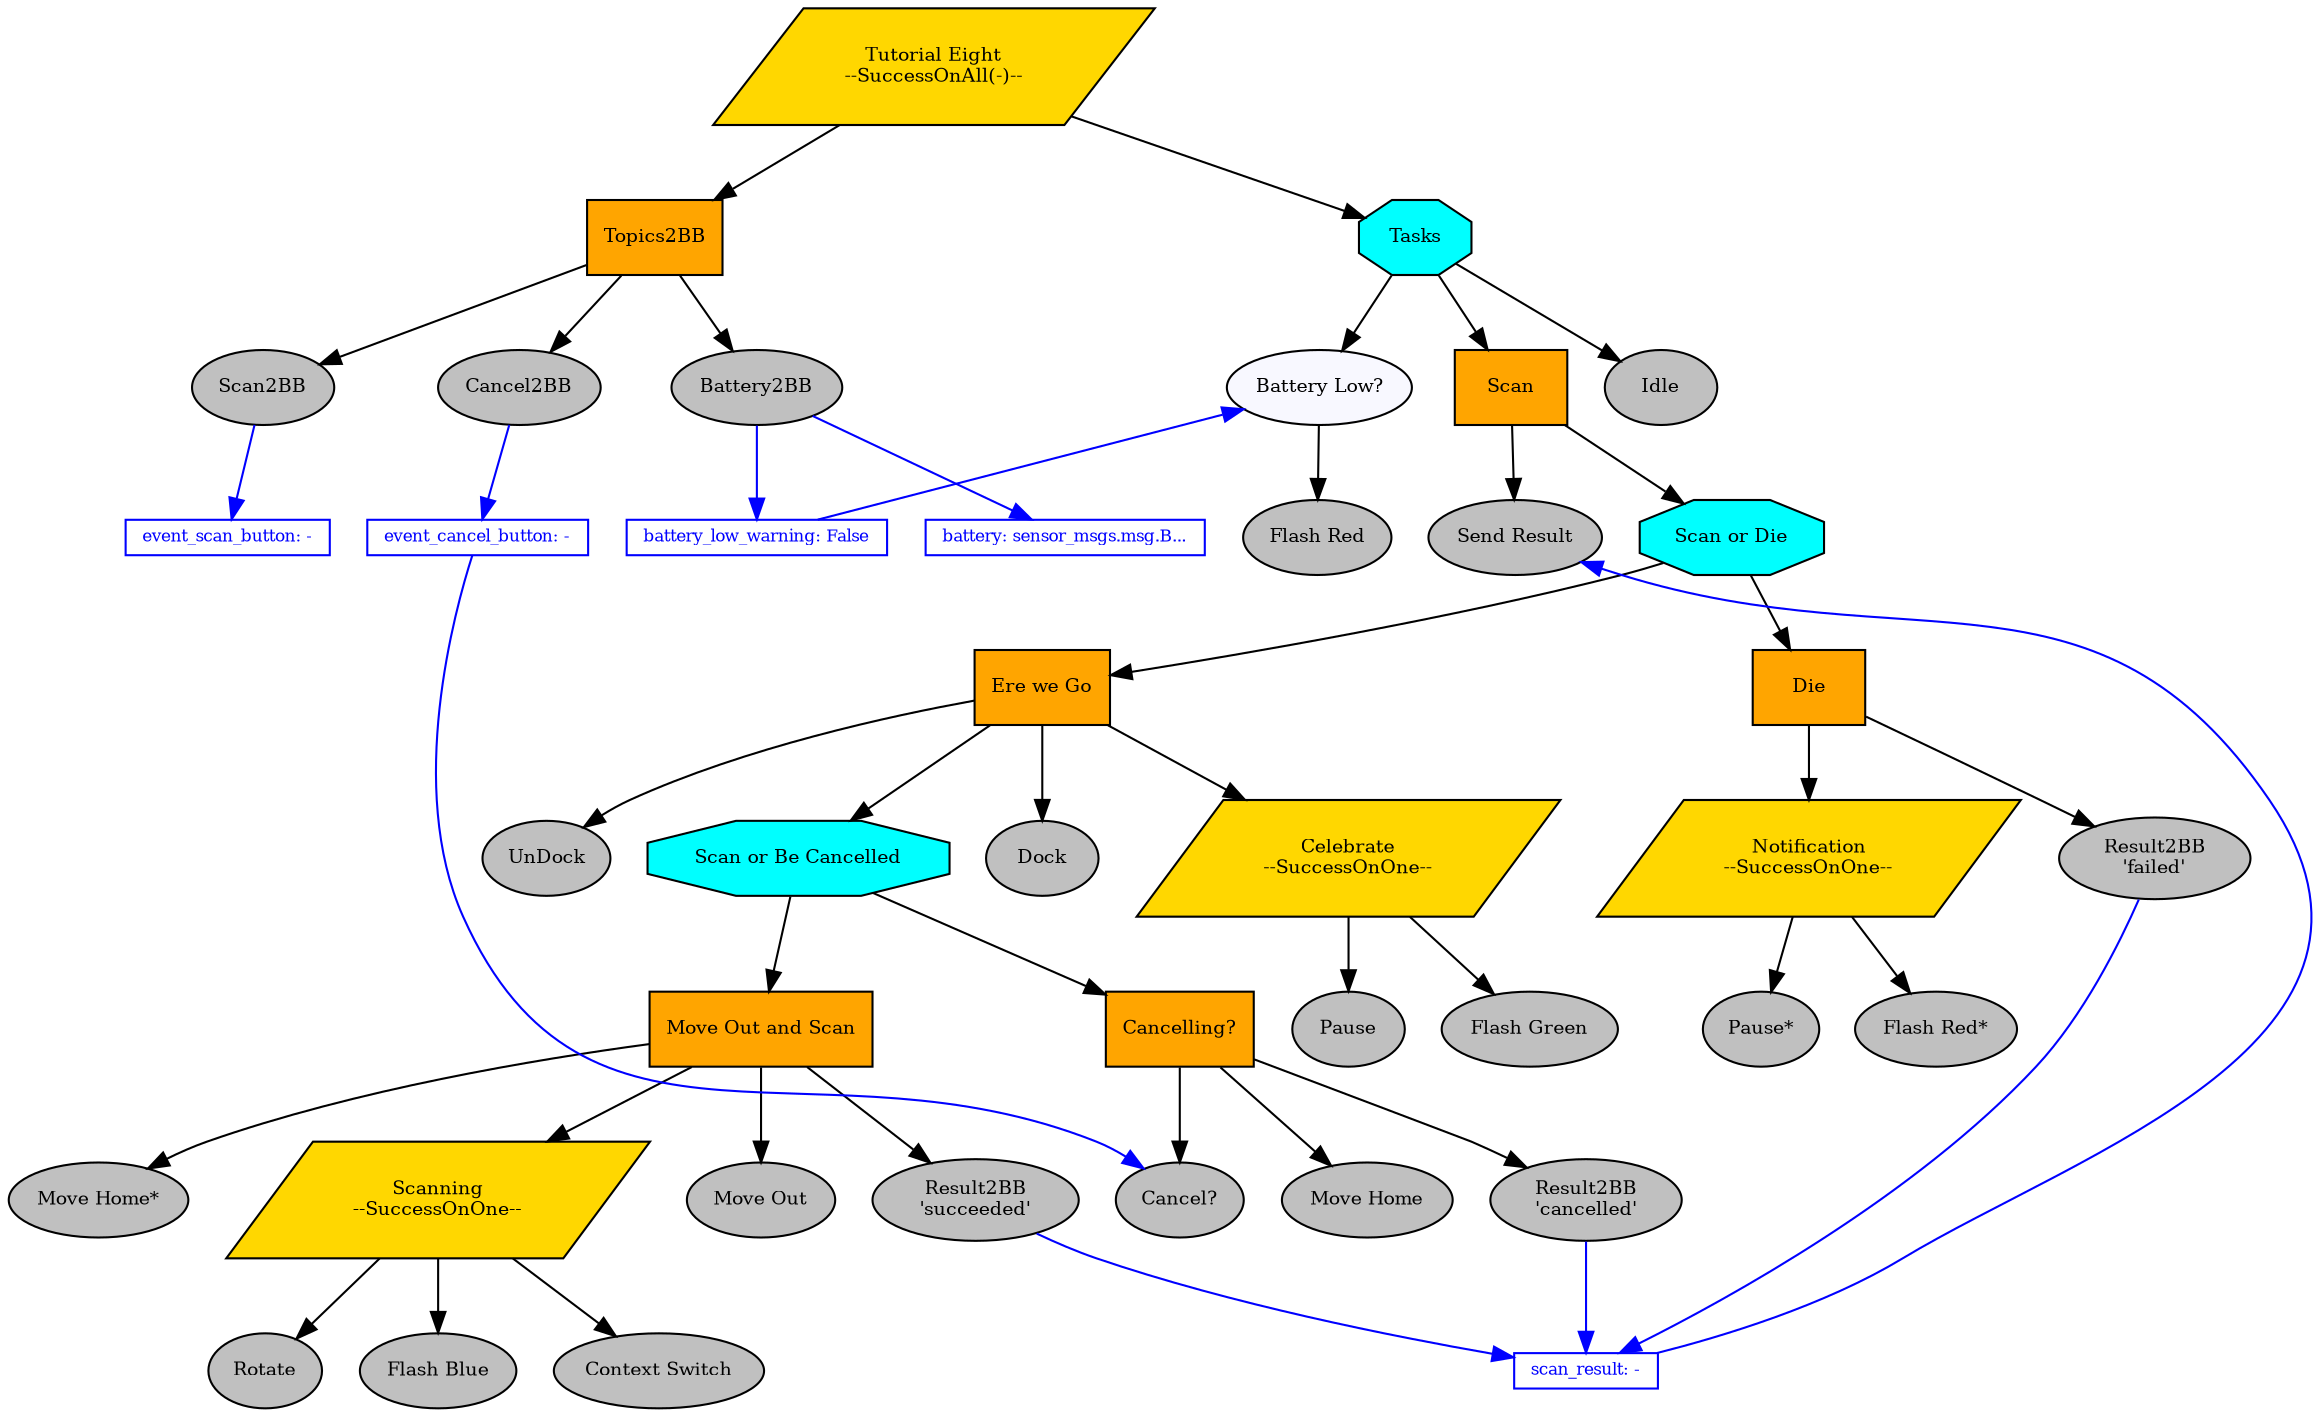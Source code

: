 digraph pastafarianism {
graph [fontname="times-roman"];
node [fontname="times-roman"];
edge [fontname="times-roman"];
"Tutorial Eight" [label="Tutorial Eight\n--SuccessOnAll(-)--", shape=parallelogram, style=filled, fillcolor=gold, fontsize=9, fontcolor=black];
Topics2BB [label=Topics2BB, shape=box, style=filled, fillcolor=orange, fontsize=9, fontcolor=black];
"Tutorial Eight" -> Topics2BB;
Scan2BB [label=Scan2BB, shape=ellipse, style=filled, fillcolor=gray, fontsize=9, fontcolor=black];
Topics2BB -> Scan2BB;
Cancel2BB [label=Cancel2BB, shape=ellipse, style=filled, fillcolor=gray, fontsize=9, fontcolor=black];
Topics2BB -> Cancel2BB;
Battery2BB [label=Battery2BB, shape=ellipse, style=filled, fillcolor=gray, fontsize=9, fontcolor=black];
Topics2BB -> Battery2BB;
subgraph  {
label=children_of_Topics2BB;
rank=same;
Scan2BB [label=Scan2BB, shape=ellipse, style=filled, fillcolor=gray, fontsize=9, fontcolor=black];
Cancel2BB [label=Cancel2BB, shape=ellipse, style=filled, fillcolor=gray, fontsize=9, fontcolor=black];
Battery2BB [label=Battery2BB, shape=ellipse, style=filled, fillcolor=gray, fontsize=9, fontcolor=black];
}

Tasks [label=Tasks, shape=octagon, style=filled, fillcolor=cyan, fontsize=9, fontcolor=black];
"Tutorial Eight" -> Tasks;
"Battery Low?" [label="Battery Low?", shape=ellipse, style=filled, fillcolor=ghostwhite, fontsize=9, fontcolor=black];
Tasks -> "Battery Low?";
"Flash Red" [label="Flash Red", shape=ellipse, style=filled, fillcolor=gray, fontsize=9, fontcolor=black];
"Battery Low?" -> "Flash Red";
Scan [label=Scan, shape=box, style=filled, fillcolor=orange, fontsize=9, fontcolor=black];
Tasks -> Scan;
"Scan or Die" [label="Scan or Die", shape=octagon, style=filled, fillcolor=cyan, fontsize=9, fontcolor=black];
Scan -> "Scan or Die";
"Ere we Go" [label="Ere we Go", shape=box, style=filled, fillcolor=orange, fontsize=9, fontcolor=black];
"Scan or Die" -> "Ere we Go";
UnDock [label=UnDock, shape=ellipse, style=filled, fillcolor=gray, fontsize=9, fontcolor=black];
"Ere we Go" -> UnDock;
"Scan or Be Cancelled" [label="Scan or Be Cancelled", shape=octagon, style=filled, fillcolor=cyan, fontsize=9, fontcolor=black];
"Ere we Go" -> "Scan or Be Cancelled";
"Cancelling?" [label="Cancelling?", shape=box, style=filled, fillcolor=orange, fontsize=9, fontcolor=black];
"Scan or Be Cancelled" -> "Cancelling?";
"Cancel?" [label="Cancel?", shape=ellipse, style=filled, fillcolor=gray, fontsize=9, fontcolor=black];
"Cancelling?" -> "Cancel?";
"Move Home" [label="Move Home", shape=ellipse, style=filled, fillcolor=gray, fontsize=9, fontcolor=black];
"Cancelling?" -> "Move Home";
"Result2BB\n'cancelled'" [label="Result2BB\n'cancelled'", shape=ellipse, style=filled, fillcolor=gray, fontsize=9, fontcolor=black];
"Cancelling?" -> "Result2BB\n'cancelled'";
subgraph  {
label="children_of_Cancelling?";
rank=same;
"Cancel?" [label="Cancel?", shape=ellipse, style=filled, fillcolor=gray, fontsize=9, fontcolor=black];
"Move Home" [label="Move Home", shape=ellipse, style=filled, fillcolor=gray, fontsize=9, fontcolor=black];
"Result2BB\n'cancelled'" [label="Result2BB\n'cancelled'", shape=ellipse, style=filled, fillcolor=gray, fontsize=9, fontcolor=black];
}

"Move Out and Scan" [label="Move Out and Scan", shape=box, style=filled, fillcolor=orange, fontsize=9, fontcolor=black];
"Scan or Be Cancelled" -> "Move Out and Scan";
"Move Out" [label="Move Out", shape=ellipse, style=filled, fillcolor=gray, fontsize=9, fontcolor=black];
"Move Out and Scan" -> "Move Out";
Scanning [label="Scanning\n--SuccessOnOne--", shape=parallelogram, style=filled, fillcolor=gold, fontsize=9, fontcolor=black];
"Move Out and Scan" -> Scanning;
"Context Switch" [label="Context Switch", shape=ellipse, style=filled, fillcolor=gray, fontsize=9, fontcolor=black];
Scanning -> "Context Switch";
Rotate [label=Rotate, shape=ellipse, style=filled, fillcolor=gray, fontsize=9, fontcolor=black];
Scanning -> Rotate;
"Flash Blue" [label="Flash Blue", shape=ellipse, style=filled, fillcolor=gray, fontsize=9, fontcolor=black];
Scanning -> "Flash Blue";
subgraph  {
label=children_of_Scanning;
rank=same;
"Context Switch" [label="Context Switch", shape=ellipse, style=filled, fillcolor=gray, fontsize=9, fontcolor=black];
Rotate [label=Rotate, shape=ellipse, style=filled, fillcolor=gray, fontsize=9, fontcolor=black];
"Flash Blue" [label="Flash Blue", shape=ellipse, style=filled, fillcolor=gray, fontsize=9, fontcolor=black];
}

"Move Home*" [label="Move Home*", shape=ellipse, style=filled, fillcolor=gray, fontsize=9, fontcolor=black];
"Move Out and Scan" -> "Move Home*";
"Result2BB\n'succeeded'" [label="Result2BB\n'succeeded'", shape=ellipse, style=filled, fillcolor=gray, fontsize=9, fontcolor=black];
"Move Out and Scan" -> "Result2BB\n'succeeded'";
subgraph  {
label="children_of_Move Out and Scan";
rank=same;
"Move Out" [label="Move Out", shape=ellipse, style=filled, fillcolor=gray, fontsize=9, fontcolor=black];
Scanning [label="Scanning\n--SuccessOnOne--", shape=parallelogram, style=filled, fillcolor=gold, fontsize=9, fontcolor=black];
"Move Home*" [label="Move Home*", shape=ellipse, style=filled, fillcolor=gray, fontsize=9, fontcolor=black];
"Result2BB\n'succeeded'" [label="Result2BB\n'succeeded'", shape=ellipse, style=filled, fillcolor=gray, fontsize=9, fontcolor=black];
}

subgraph  {
label="children_of_Scan or Be Cancelled";
rank=same;
"Cancelling?" [label="Cancelling?", shape=box, style=filled, fillcolor=orange, fontsize=9, fontcolor=black];
"Move Out and Scan" [label="Move Out and Scan", shape=box, style=filled, fillcolor=orange, fontsize=9, fontcolor=black];
}

Dock [label=Dock, shape=ellipse, style=filled, fillcolor=gray, fontsize=9, fontcolor=black];
"Ere we Go" -> Dock;
Celebrate [label="Celebrate\n--SuccessOnOne--", shape=parallelogram, style=filled, fillcolor=gold, fontsize=9, fontcolor=black];
"Ere we Go" -> Celebrate;
"Flash Green" [label="Flash Green", shape=ellipse, style=filled, fillcolor=gray, fontsize=9, fontcolor=black];
Celebrate -> "Flash Green";
Pause [label=Pause, shape=ellipse, style=filled, fillcolor=gray, fontsize=9, fontcolor=black];
Celebrate -> Pause;
subgraph  {
label=children_of_Celebrate;
rank=same;
"Flash Green" [label="Flash Green", shape=ellipse, style=filled, fillcolor=gray, fontsize=9, fontcolor=black];
Pause [label=Pause, shape=ellipse, style=filled, fillcolor=gray, fontsize=9, fontcolor=black];
}

subgraph  {
label="children_of_Ere we Go";
rank=same;
UnDock [label=UnDock, shape=ellipse, style=filled, fillcolor=gray, fontsize=9, fontcolor=black];
"Scan or Be Cancelled" [label="Scan or Be Cancelled", shape=octagon, style=filled, fillcolor=cyan, fontsize=9, fontcolor=black];
Dock [label=Dock, shape=ellipse, style=filled, fillcolor=gray, fontsize=9, fontcolor=black];
Celebrate [label="Celebrate\n--SuccessOnOne--", shape=parallelogram, style=filled, fillcolor=gold, fontsize=9, fontcolor=black];
}

Die [label=Die, shape=box, style=filled, fillcolor=orange, fontsize=9, fontcolor=black];
"Scan or Die" -> Die;
Notification [label="Notification\n--SuccessOnOne--", shape=parallelogram, style=filled, fillcolor=gold, fontsize=9, fontcolor=black];
Die -> Notification;
"Flash Red*" [label="Flash Red*", shape=ellipse, style=filled, fillcolor=gray, fontsize=9, fontcolor=black];
Notification -> "Flash Red*";
"Pause*" [label="Pause*", shape=ellipse, style=filled, fillcolor=gray, fontsize=9, fontcolor=black];
Notification -> "Pause*";
subgraph  {
label=children_of_Notification;
rank=same;
"Flash Red*" [label="Flash Red*", shape=ellipse, style=filled, fillcolor=gray, fontsize=9, fontcolor=black];
"Pause*" [label="Pause*", shape=ellipse, style=filled, fillcolor=gray, fontsize=9, fontcolor=black];
}

"Result2BB\n'failed'" [label="Result2BB\n'failed'", shape=ellipse, style=filled, fillcolor=gray, fontsize=9, fontcolor=black];
Die -> "Result2BB\n'failed'";
subgraph  {
label=children_of_Die;
rank=same;
Notification [label="Notification\n--SuccessOnOne--", shape=parallelogram, style=filled, fillcolor=gold, fontsize=9, fontcolor=black];
"Result2BB\n'failed'" [label="Result2BB\n'failed'", shape=ellipse, style=filled, fillcolor=gray, fontsize=9, fontcolor=black];
}

subgraph  {
label="children_of_Scan or Die";
rank=same;
"Ere we Go" [label="Ere we Go", shape=box, style=filled, fillcolor=orange, fontsize=9, fontcolor=black];
Die [label=Die, shape=box, style=filled, fillcolor=orange, fontsize=9, fontcolor=black];
}

"Send Result" [label="Send Result", shape=ellipse, style=filled, fillcolor=gray, fontsize=9, fontcolor=black];
Scan -> "Send Result";
subgraph  {
label=children_of_Scan;
rank=same;
"Scan or Die" [label="Scan or Die", shape=octagon, style=filled, fillcolor=cyan, fontsize=9, fontcolor=black];
"Send Result" [label="Send Result", shape=ellipse, style=filled, fillcolor=gray, fontsize=9, fontcolor=black];
}

Idle [label=Idle, shape=ellipse, style=filled, fillcolor=gray, fontsize=9, fontcolor=black];
Tasks -> Idle;
subgraph  {
label=children_of_Tasks;
rank=same;
"Battery Low?" [label="Battery Low?", shape=ellipse, style=filled, fillcolor=ghostwhite, fontsize=9, fontcolor=black];
Scan [label=Scan, shape=box, style=filled, fillcolor=orange, fontsize=9, fontcolor=black];
Idle [label=Idle, shape=ellipse, style=filled, fillcolor=gray, fontsize=9, fontcolor=black];
}

subgraph  {
label="children_of_Tutorial Eight";
rank=same;
Topics2BB [label=Topics2BB, shape=box, style=filled, fillcolor=orange, fontsize=9, fontcolor=black];
Tasks [label=Tasks, shape=octagon, style=filled, fillcolor=cyan, fontsize=9, fontcolor=black];
}

event_scan_button [label="event_scan_button: -", shape=box, style=filled, color=blue, fillcolor=white, fontsize=8, fontcolor=blue, width=0, height=0, fixedsize=False];
Scan2BB -> event_scan_button  [color=blue, constraint=True];
event_cancel_button [label="event_cancel_button: -", shape=box, style=filled, color=blue, fillcolor=white, fontsize=8, fontcolor=blue, width=0, height=0, fixedsize=False];
event_cancel_button -> "Cancel?"  [color=blue, constraint=False];
Cancel2BB -> event_cancel_button  [color=blue, constraint=True];
battery [label="battery: sensor_msgs.msg.B...", shape=box, style=filled, color=blue, fillcolor=white, fontsize=8, fontcolor=blue, width=0, height=0, fixedsize=False];
Battery2BB -> battery  [color=blue, constraint=True];
battery_low_warning [label="battery_low_warning: False", shape=box, style=filled, color=blue, fillcolor=white, fontsize=8, fontcolor=blue, width=0, height=0, fixedsize=False];
battery_low_warning -> "Battery Low?"  [color=blue, constraint=False];
Battery2BB -> battery_low_warning  [color=blue, constraint=True];
scan_result [label="scan_result: -", shape=box, style=filled, color=blue, fillcolor=white, fontsize=8, fontcolor=blue, width=0, height=0, fixedsize=False];
scan_result -> "Send Result"  [color=blue, constraint=False];
"Result2BB\n'cancelled'" -> scan_result  [color=blue, constraint=True];
"Result2BB\n'succeeded'" -> scan_result  [color=blue, constraint=True];
"Result2BB\n'failed'" -> scan_result  [color=blue, constraint=True];
}
